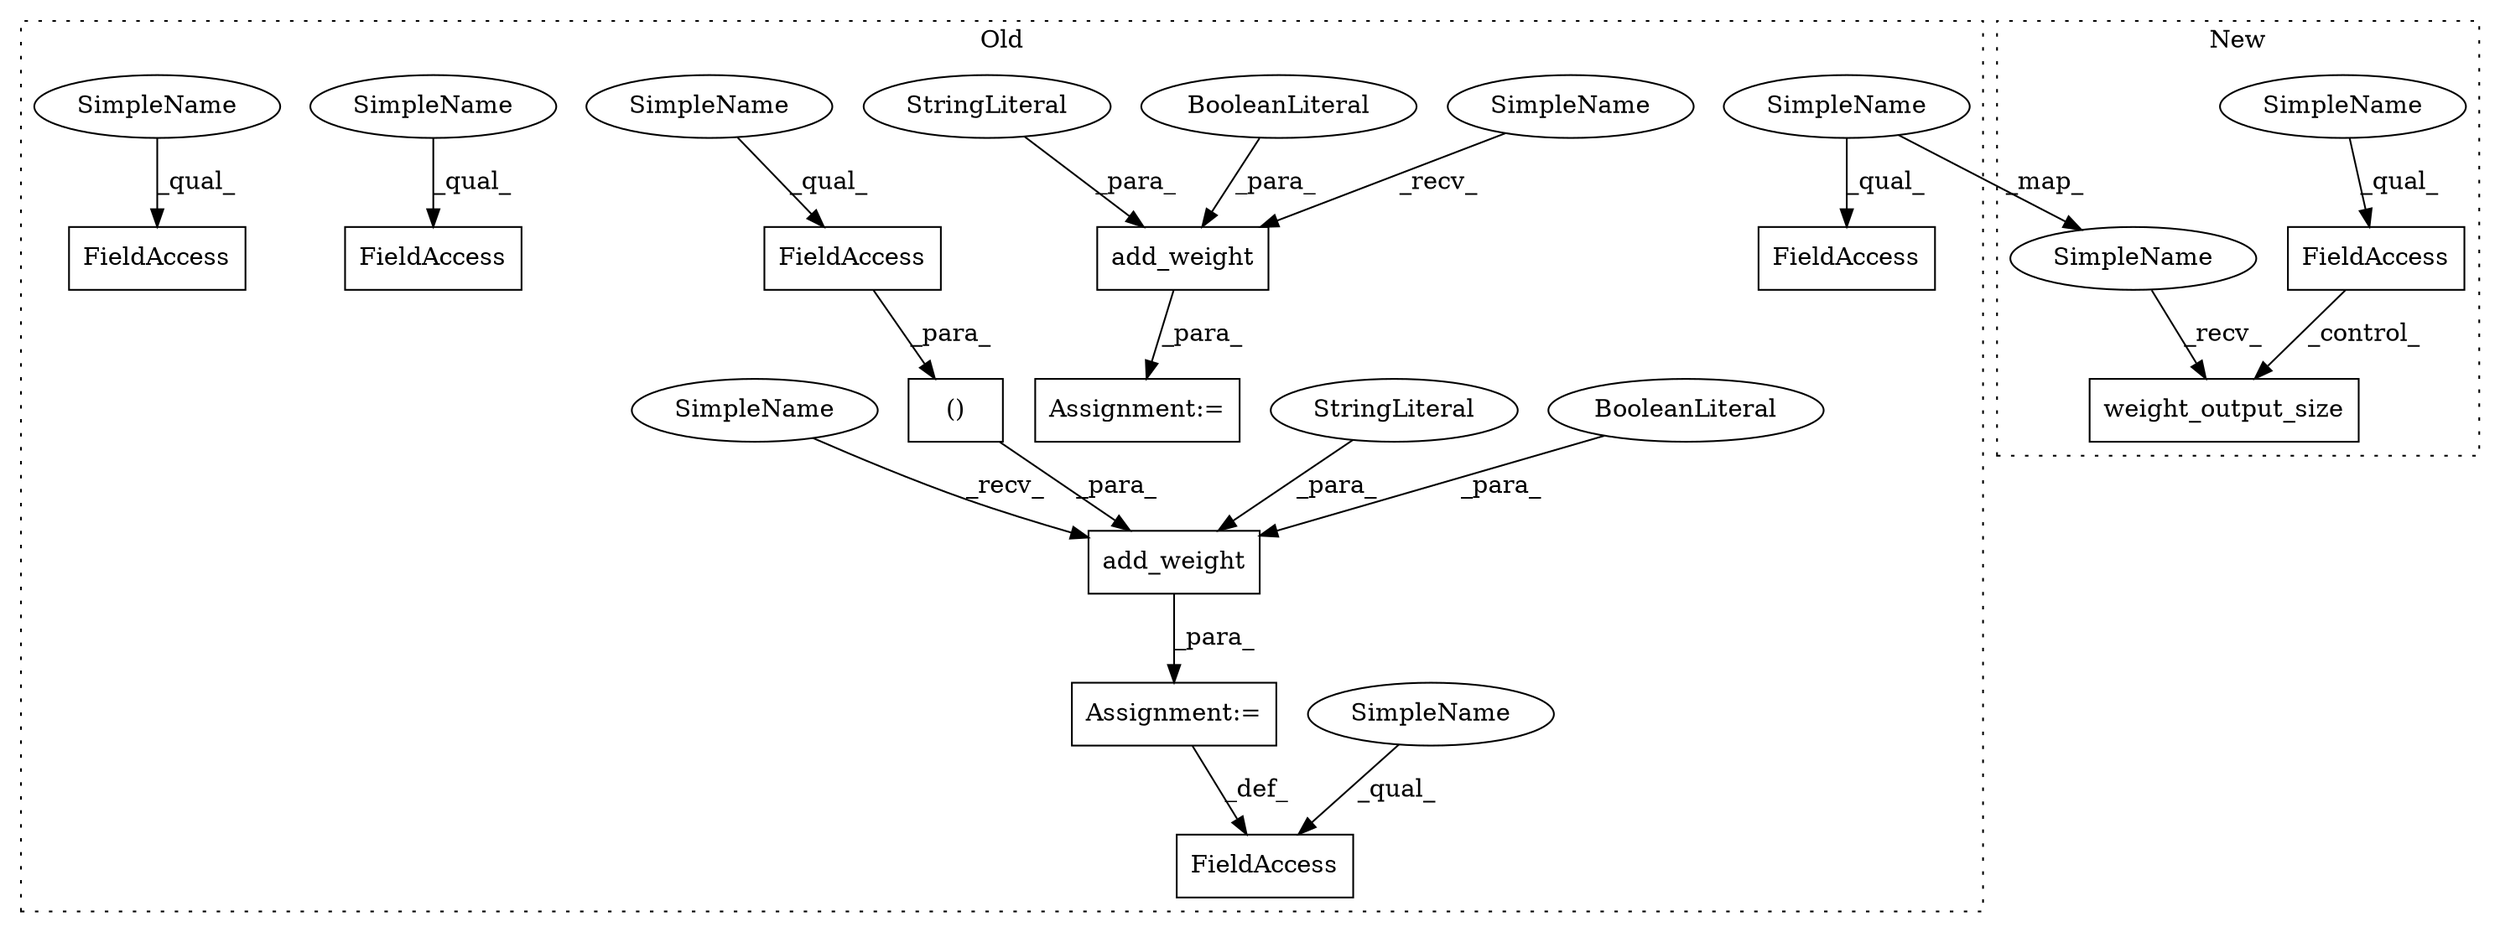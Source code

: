 digraph G {
subgraph cluster0 {
1 [label="add_weight" a="32" s="4401,4479" l="11,1" shape="box"];
3 [label="()" a="106" s="4426" l="39" shape="box"];
5 [label="add_weight" a="32" s="3798,3898" l="11,1" shape="box"];
6 [label="BooleanLiteral" a="9" s="3894" l="4" shape="ellipse"];
7 [label="BooleanLiteral" a="9" s="4475" l="4" shape="ellipse"];
8 [label="FieldAccess" a="22" s="4450" l="15" shape="box"];
9 [label="FieldAccess" a="22" s="4386" l="9" shape="box"];
10 [label="FieldAccess" a="22" s="4308" l="20" shape="box"];
11 [label="StringLiteral" a="45" s="4412" l="6" shape="ellipse"];
12 [label="StringLiteral" a="45" s="3809" l="9" shape="ellipse"];
13 [label="FieldAccess" a="22" s="3854" l="20" shape="box"];
14 [label="FieldAccess" a="22" s="4236" l="11" shape="box"];
15 [label="Assignment:=" a="7" s="3792" l="1" shape="box"];
16 [label="Assignment:=" a="7" s="4395" l="1" shape="box"];
17 [label="SimpleName" a="42" s="4450" l="4" shape="ellipse"];
18 [label="SimpleName" a="42" s="4236" l="4" shape="ellipse"];
19 [label="SimpleName" a="42" s="3793" l="4" shape="ellipse"];
20 [label="SimpleName" a="42" s="4308" l="4" shape="ellipse"];
21 [label="SimpleName" a="42" s="4386" l="4" shape="ellipse"];
22 [label="SimpleName" a="42" s="3854" l="4" shape="ellipse"];
23 [label="SimpleName" a="42" s="4396" l="4" shape="ellipse"];
label = "Old";
style="dotted";
}
subgraph cluster1 {
2 [label="weight_output_size" a="32" s="4702" l="20" shape="box"];
4 [label="FieldAccess" a="22" s="4506" l="20" shape="box"];
24 [label="SimpleName" a="42" s="4506" l="4" shape="ellipse"];
25 [label="SimpleName" a="42" s="4697" l="4" shape="ellipse"];
label = "New";
style="dotted";
}
1 -> 16 [label="_para_"];
3 -> 1 [label="_para_"];
4 -> 2 [label="_control_"];
5 -> 15 [label="_para_"];
6 -> 5 [label="_para_"];
7 -> 1 [label="_para_"];
8 -> 3 [label="_para_"];
11 -> 1 [label="_para_"];
12 -> 5 [label="_para_"];
16 -> 9 [label="_def_"];
17 -> 8 [label="_qual_"];
18 -> 14 [label="_qual_"];
19 -> 5 [label="_recv_"];
20 -> 10 [label="_qual_"];
21 -> 9 [label="_qual_"];
22 -> 25 [label="_map_"];
22 -> 13 [label="_qual_"];
23 -> 1 [label="_recv_"];
24 -> 4 [label="_qual_"];
25 -> 2 [label="_recv_"];
}